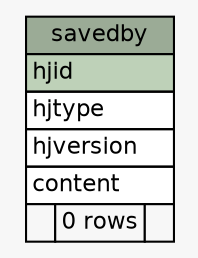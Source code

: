 // dot 2.38.0 on Windows 8.1 6.3
// SchemaSpy rev 590
digraph "savedby" {
  graph [
    rankdir="RL"
    bgcolor="#f7f7f7"
    nodesep="0.18"
    ranksep="0.46"
    fontname="Helvetica"
    fontsize="11"
  ];
  node [
    fontname="Helvetica"
    fontsize="11"
    shape="plaintext"
  ];
  edge [
    arrowsize="0.8"
  ];
  "savedby" [
    label=<
    <TABLE BORDER="0" CELLBORDER="1" CELLSPACING="0" BGCOLOR="#ffffff">
      <TR><TD COLSPAN="3" BGCOLOR="#9bab96" ALIGN="CENTER">savedby</TD></TR>
      <TR><TD PORT="hjid" COLSPAN="3" BGCOLOR="#bed1b8" ALIGN="LEFT">hjid</TD></TR>
      <TR><TD PORT="hjtype" COLSPAN="3" ALIGN="LEFT">hjtype</TD></TR>
      <TR><TD PORT="hjversion" COLSPAN="3" ALIGN="LEFT">hjversion</TD></TR>
      <TR><TD PORT="content" COLSPAN="3" ALIGN="LEFT">content</TD></TR>
      <TR><TD ALIGN="LEFT" BGCOLOR="#f7f7f7">  </TD><TD ALIGN="RIGHT" BGCOLOR="#f7f7f7">0 rows</TD><TD ALIGN="RIGHT" BGCOLOR="#f7f7f7">  </TD></TR>
    </TABLE>>
    URL="tables/savedby.html"
    tooltip="savedby"
  ];
}
